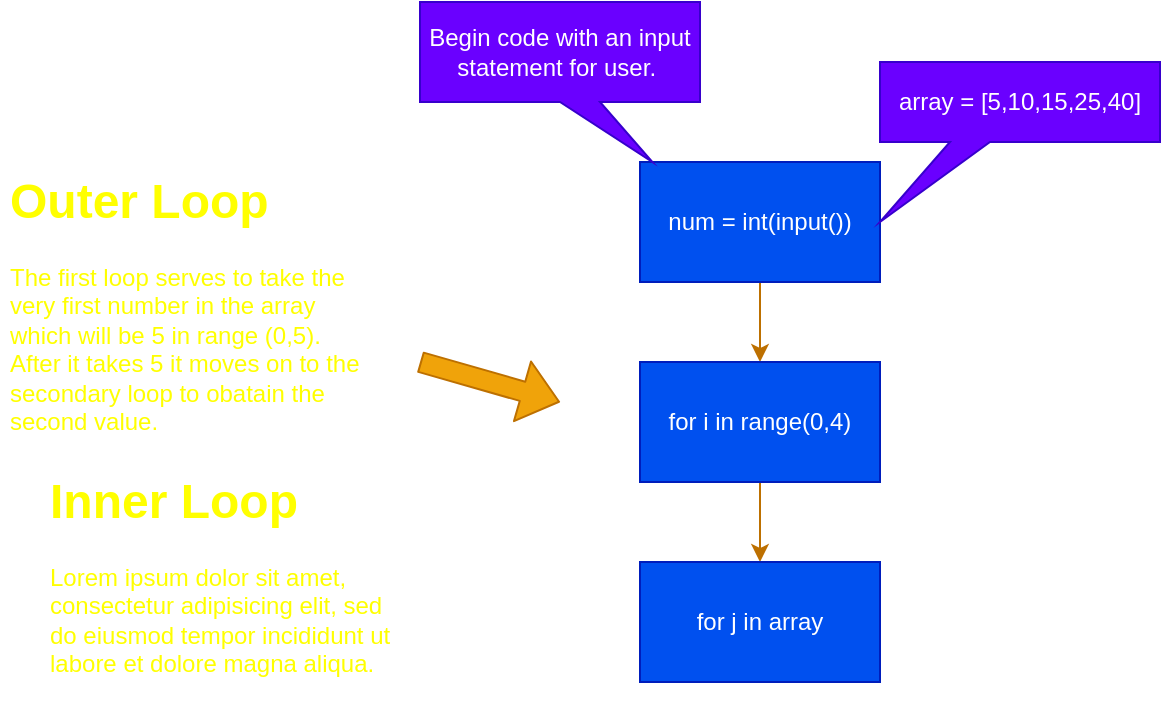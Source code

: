 <mxfile>
    <diagram id="BizQAVLp48Nou8lFr_Ab" name="Page-1">
        <mxGraphModel dx="1330" dy="563" grid="1" gridSize="10" guides="1" tooltips="1" connect="1" arrows="1" fold="1" page="1" pageScale="1" pageWidth="850" pageHeight="1100" math="0" shadow="0">
            <root>
                <mxCell id="0"/>
                <mxCell id="1" parent="0"/>
                <mxCell id="11" style="edgeStyle=none;html=1;exitX=0.5;exitY=1;exitDx=0;exitDy=0;entryX=0.5;entryY=0;entryDx=0;entryDy=0;fontColor=#FFFF00;fillColor=#f0a30a;strokeColor=#BD7000;" edge="1" parent="1" source="2" target="5">
                    <mxGeometry relative="1" as="geometry"/>
                </mxCell>
                <mxCell id="2" value="num = int(input())" style="rounded=0;whiteSpace=wrap;html=1;fillColor=#0050ef;fontColor=#ffffff;strokeColor=#001DBC;" vertex="1" parent="1">
                    <mxGeometry x="160" y="110" width="120" height="60" as="geometry"/>
                </mxCell>
                <mxCell id="3" value="Begin code with an input statement for user.&amp;nbsp;" style="shape=callout;whiteSpace=wrap;html=1;perimeter=calloutPerimeter;position2=0.83;fillColor=#6a00ff;fontColor=#ffffff;strokeColor=#3700CC;" vertex="1" parent="1">
                    <mxGeometry x="50" y="30" width="140" height="80" as="geometry"/>
                </mxCell>
                <mxCell id="12" style="edgeStyle=none;html=1;exitX=0.5;exitY=1;exitDx=0;exitDy=0;entryX=0.5;entryY=0;entryDx=0;entryDy=0;fontColor=#FFFF00;fillColor=#f0a30a;strokeColor=#BD7000;" edge="1" parent="1" source="5" target="8">
                    <mxGeometry relative="1" as="geometry"/>
                </mxCell>
                <mxCell id="5" value="for i in range(0,4)" style="rounded=0;whiteSpace=wrap;html=1;fillColor=#0050ef;fontColor=#ffffff;strokeColor=#001DBC;" vertex="1" parent="1">
                    <mxGeometry x="160" y="210" width="120" height="60" as="geometry"/>
                </mxCell>
                <mxCell id="6" value="&lt;h1&gt;&lt;font color=&quot;#ffff00&quot;&gt;Outer Loop&lt;/font&gt;&lt;/h1&gt;&lt;div&gt;&lt;font color=&quot;#ffff00&quot;&gt;The first loop serves to take the very first number in the array which will be 5 in range (0,5). After it takes 5 it moves on to the secondary loop to obatain the second value.&amp;nbsp;&lt;/font&gt;&lt;/div&gt;&lt;p&gt;&lt;br&gt;&lt;/p&gt;" style="text;html=1;strokeColor=none;fillColor=none;spacing=5;spacingTop=-20;whiteSpace=wrap;overflow=hidden;rounded=0;" vertex="1" parent="1">
                    <mxGeometry x="-160" y="110" width="190" height="140" as="geometry"/>
                </mxCell>
                <mxCell id="8" value="for j in array" style="rounded=0;whiteSpace=wrap;html=1;fillColor=#0050ef;fontColor=#ffffff;strokeColor=#001DBC;" vertex="1" parent="1">
                    <mxGeometry x="160" y="310" width="120" height="60" as="geometry"/>
                </mxCell>
                <mxCell id="9" value="array = [5,10,15,25,40]" style="shape=callout;whiteSpace=wrap;html=1;perimeter=calloutPerimeter;position2=0;size=40;position=0.25;fillColor=#6a00ff;fontColor=#ffffff;strokeColor=#3700CC;" vertex="1" parent="1">
                    <mxGeometry x="280" y="60" width="140" height="80" as="geometry"/>
                </mxCell>
                <mxCell id="10" value="" style="shape=flexArrow;endArrow=classic;html=1;fontColor=#FFFF00;fillColor=#f0a30a;strokeColor=#BD7000;" edge="1" parent="1">
                    <mxGeometry width="50" height="50" relative="1" as="geometry">
                        <mxPoint x="50" y="210" as="sourcePoint"/>
                        <mxPoint x="120" y="230" as="targetPoint"/>
                        <Array as="points"/>
                    </mxGeometry>
                </mxCell>
                <mxCell id="13" value="&lt;h1&gt;Inner Loop&lt;/h1&gt;&lt;p&gt;Lorem ipsum dolor sit amet, consectetur adipisicing elit, sed do eiusmod tempor incididunt ut labore et dolore magna aliqua.&lt;/p&gt;" style="text;html=1;strokeColor=none;fillColor=none;spacing=5;spacingTop=-20;whiteSpace=wrap;overflow=hidden;rounded=0;fontColor=#FFFF00;" vertex="1" parent="1">
                    <mxGeometry x="-140" y="260" width="190" height="120" as="geometry"/>
                </mxCell>
            </root>
        </mxGraphModel>
    </diagram>
</mxfile>